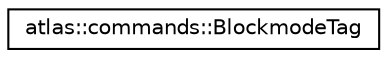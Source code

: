 digraph "Graphical Class Hierarchy"
{
  edge [fontname="Helvetica",fontsize="10",labelfontname="Helvetica",labelfontsize="10"];
  node [fontname="Helvetica",fontsize="10",shape=record];
  rankdir="LR";
  Node1 [label="atlas::commands::BlockmodeTag",height=0.2,width=0.4,color="black", fillcolor="white", style="filled",URL="$structatlas_1_1commands_1_1BlockmodeTag.html"];
}
